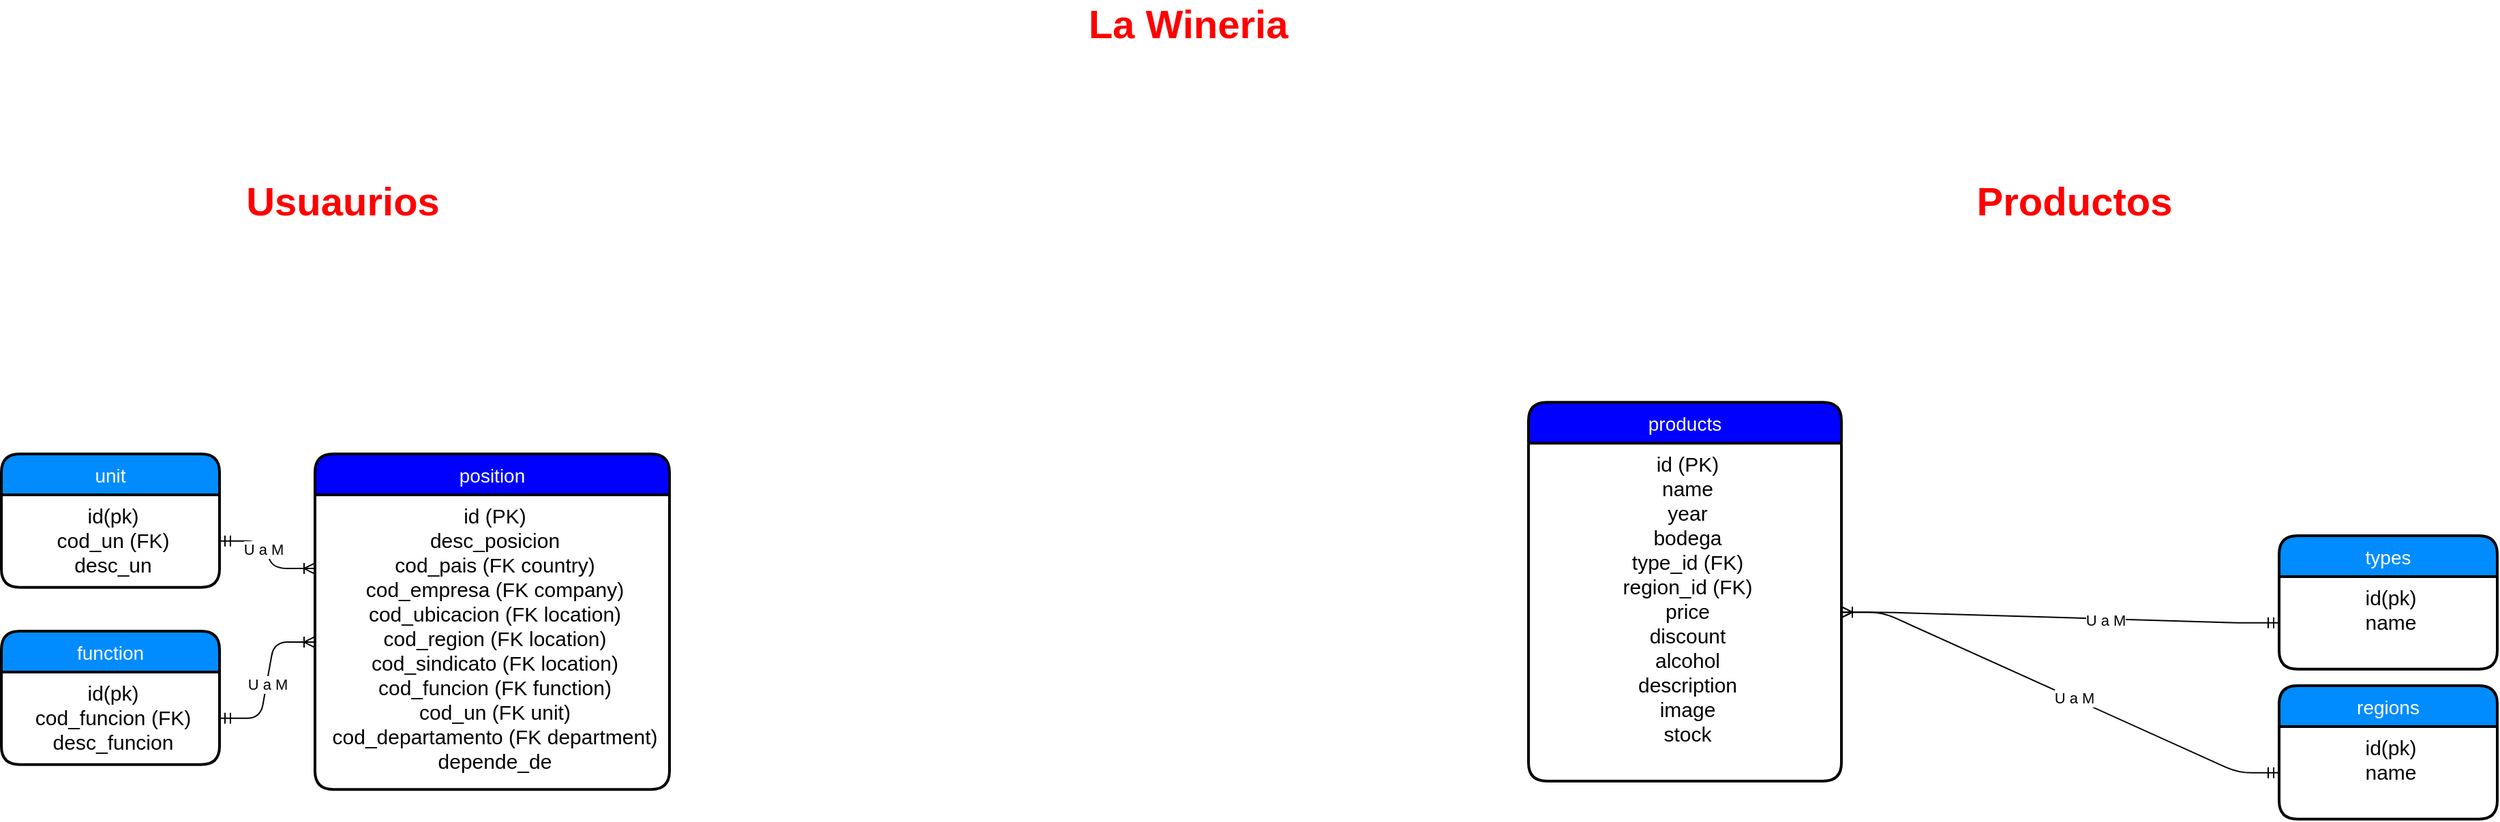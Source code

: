 <mxfile version="13.6.2" type="github">
  <diagram id="R5pfA701NaSD8N2ByGOf" name="Page-1">
    <mxGraphModel dx="3359" dy="529" grid="1" gridSize="10" guides="1" tooltips="1" connect="1" arrows="1" fold="1" page="1" pageScale="1" pageWidth="1169" pageHeight="827" math="0" shadow="0">
      <root>
        <mxCell id="0" />
        <mxCell id="1" parent="0" />
        <mxCell id="119IcOjmTgw26iHcHYF6-54" value="&lt;span style=&quot;font-size: 29px&quot;&gt;&lt;b&gt;La Wineria&lt;/b&gt;&lt;/span&gt;" style="text;html=1;align=center;verticalAlign=middle;resizable=0;points=[];;autosize=1;fontColor=#FF0000;" parent="1" vertex="1">
          <mxGeometry x="-1250" y="50" width="160" height="30" as="geometry" />
        </mxCell>
        <mxCell id="119IcOjmTgw26iHcHYF6-61" style="edgeStyle=orthogonalEdgeStyle;rounded=0;orthogonalLoop=1;jettySize=auto;html=1;exitX=0;exitY=0.25;exitDx=0;exitDy=0;entryX=0.5;entryY=1;entryDx=0;entryDy=0;fontSize=20;strokeColor=none;endArrow=ERoneToMany;endFill=0;startArrow=ERmandOne;startFill=0;" parent="1" edge="1">
          <mxGeometry relative="1" as="geometry">
            <mxPoint x="-874.833" y="496.17" as="targetPoint" />
            <mxPoint x="-670.5" y="390.59" as="sourcePoint" />
          </mxGeometry>
        </mxCell>
        <mxCell id="CLIR_dkmVU7LcoB8GXZn-27" value="" style="edgeStyle=entityRelationEdgeStyle;fontSize=12;html=1;endArrow=ERoneToMany;startArrow=ERmandOne;entryX=0;entryY=0.25;entryDx=0;entryDy=0;" parent="1" source="CLIR_dkmVU7LcoB8GXZn-26" target="CLIR_dkmVU7LcoB8GXZn-31" edge="1">
          <mxGeometry width="100" height="100" relative="1" as="geometry">
            <mxPoint x="-1820" y="536.08" as="sourcePoint" />
            <mxPoint x="-1720" y="436.08" as="targetPoint" />
          </mxGeometry>
        </mxCell>
        <mxCell id="CLIR_dkmVU7LcoB8GXZn-28" value="U a M" style="edgeLabel;html=1;align=center;verticalAlign=middle;resizable=0;points=[];" parent="CLIR_dkmVU7LcoB8GXZn-27" vertex="1" connectable="0">
          <mxGeometry x="-0.11" y="-1" relative="1" as="geometry">
            <mxPoint as="offset" />
          </mxGeometry>
        </mxCell>
        <mxCell id="CLIR_dkmVU7LcoB8GXZn-34" value="" style="edgeStyle=entityRelationEdgeStyle;fontSize=12;html=1;endArrow=ERoneToMany;startArrow=ERmandOne;" parent="1" source="CLIR_dkmVU7LcoB8GXZn-33" target="CLIR_dkmVU7LcoB8GXZn-31" edge="1">
          <mxGeometry width="100" height="100" relative="1" as="geometry">
            <mxPoint x="-1740" y="476.08" as="sourcePoint" />
            <mxPoint x="-1640" y="376.08" as="targetPoint" />
          </mxGeometry>
        </mxCell>
        <mxCell id="CLIR_dkmVU7LcoB8GXZn-35" value="U a M" style="edgeLabel;html=1;align=center;verticalAlign=middle;resizable=0;points=[];fontColor=#000000;" parent="CLIR_dkmVU7LcoB8GXZn-34" vertex="1" connectable="0">
          <mxGeometry x="-0.051" relative="1" as="geometry">
            <mxPoint as="offset" />
          </mxGeometry>
        </mxCell>
        <mxCell id="CLIR_dkmVU7LcoB8GXZn-50" value="" style="edgeStyle=entityRelationEdgeStyle;fontSize=12;html=1;endArrow=ERoneToMany;startArrow=ERmandOne;" parent="1" source="CLIR_dkmVU7LcoB8GXZn-49" target="119IcOjmTgw26iHcHYF6-74" edge="1">
          <mxGeometry width="100" height="100" relative="1" as="geometry">
            <mxPoint x="-999.5" y="700" as="sourcePoint" />
            <mxPoint x="-899.5" y="600" as="targetPoint" />
          </mxGeometry>
        </mxCell>
        <mxCell id="CLIR_dkmVU7LcoB8GXZn-51" value="U a M" style="edgeLabel;html=1;align=center;verticalAlign=middle;resizable=0;points=[];fontColor=#000000;" parent="CLIR_dkmVU7LcoB8GXZn-50" vertex="1" connectable="0">
          <mxGeometry x="-0.206" y="1" relative="1" as="geometry">
            <mxPoint as="offset" />
          </mxGeometry>
        </mxCell>
        <mxCell id="CLIR_dkmVU7LcoB8GXZn-52" value="" style="edgeStyle=entityRelationEdgeStyle;fontSize=12;html=1;endArrow=ERoneToMany;startArrow=ERmandOne;" parent="1" source="CLIR_dkmVU7LcoB8GXZn-47" target="119IcOjmTgw26iHcHYF6-74" edge="1">
          <mxGeometry width="100" height="100" relative="1" as="geometry">
            <mxPoint x="-999.5" y="700" as="sourcePoint" />
            <mxPoint x="-899.5" y="600" as="targetPoint" />
          </mxGeometry>
        </mxCell>
        <mxCell id="CLIR_dkmVU7LcoB8GXZn-53" value="U a M" style="edgeLabel;html=1;align=center;verticalAlign=middle;resizable=0;points=[];fontColor=#000000;" parent="CLIR_dkmVU7LcoB8GXZn-52" vertex="1" connectable="0">
          <mxGeometry x="-0.007" y="2" relative="1" as="geometry">
            <mxPoint x="9.53" y="1.5" as="offset" />
          </mxGeometry>
        </mxCell>
        <mxCell id="XidrcmPHRUJYJWmRy7Ku-38" value="&lt;span style=&quot;font-size: 29px&quot;&gt;&lt;b&gt;Productos&lt;/b&gt;&lt;/span&gt;" style="text;html=1;align=center;verticalAlign=middle;resizable=0;points=[];;autosize=1;fontColor=#FF0000;" parent="1" vertex="1">
          <mxGeometry x="-600" y="180" width="160" height="30" as="geometry" />
        </mxCell>
        <mxCell id="CLIR_dkmVU7LcoB8GXZn-30" value="position" style="swimlane;childLayout=stackLayout;horizontal=1;startSize=30;horizontalStack=0;fontColor=#FFFFFF;rounded=1;fontSize=14;fontStyle=0;strokeWidth=2;resizeParent=0;resizeLast=1;shadow=0;dashed=0;align=center;glass=0;comic=0;fillColor=#0000FF;" parent="1" vertex="1">
          <mxGeometry x="-1810" y="380.0" width="260" height="246.08" as="geometry" />
        </mxCell>
        <mxCell id="CLIR_dkmVU7LcoB8GXZn-31" value="id (PK)&#xa;desc_posicion&#xa;cod_pais (FK country)&#xa;cod_empresa (FK company)&#xa;cod_ubicacion (FK location)&#xa;cod_region (FK location)&#xa;cod_sindicato (FK location)&#xa;cod_funcion (FK function)&#xa;cod_un (FK unit)&#xa;cod_departamento (FK department)&#xa;depende_de" style="align=center;strokeColor=none;fillColor=none;spacingLeft=4;fontSize=15;verticalAlign=top;resizable=0;rotatable=0;part=1;" parent="CLIR_dkmVU7LcoB8GXZn-30" vertex="1">
          <mxGeometry y="30" width="260" height="216.08" as="geometry" />
        </mxCell>
        <mxCell id="CLIR_dkmVU7LcoB8GXZn-25" value="unit" style="swimlane;childLayout=stackLayout;horizontal=1;startSize=30;horizontalStack=0;fillColor=#008cff;fontColor=#FFFFFF;rounded=1;fontSize=14;fontStyle=0;strokeWidth=2;resizeParent=0;resizeLast=1;shadow=0;dashed=0;align=center;glass=0;comic=0;" parent="1" vertex="1">
          <mxGeometry x="-2040" y="380.0" width="160" height="97.83" as="geometry" />
        </mxCell>
        <mxCell id="CLIR_dkmVU7LcoB8GXZn-26" value="id(pk)&#xa;cod_un (FK)&#xa;desc_un" style="align=center;strokeColor=none;fillColor=none;spacingLeft=4;fontSize=15;verticalAlign=top;resizable=0;rotatable=0;part=1;" parent="CLIR_dkmVU7LcoB8GXZn-25" vertex="1">
          <mxGeometry y="30" width="160" height="67.83" as="geometry" />
        </mxCell>
        <mxCell id="CLIR_dkmVU7LcoB8GXZn-32" value="function" style="swimlane;childLayout=stackLayout;horizontal=1;startSize=30;horizontalStack=0;fillColor=#008cff;fontColor=#FFFFFF;rounded=1;fontSize=14;fontStyle=0;strokeWidth=2;resizeParent=0;resizeLast=1;shadow=0;dashed=0;align=center;glass=0;comic=0;" parent="1" vertex="1">
          <mxGeometry x="-2040" y="510.0" width="160" height="97.83" as="geometry">
            <mxRectangle x="-1610" y="623.92" width="80" height="30" as="alternateBounds" />
          </mxGeometry>
        </mxCell>
        <mxCell id="CLIR_dkmVU7LcoB8GXZn-33" value="id(pk)&#xa;cod_funcion (FK)&#xa;desc_funcion" style="align=center;strokeColor=none;fillColor=none;spacingLeft=4;fontSize=15;verticalAlign=top;resizable=0;rotatable=0;part=1;" parent="CLIR_dkmVU7LcoB8GXZn-32" vertex="1">
          <mxGeometry y="30" width="160" height="67.83" as="geometry" />
        </mxCell>
        <mxCell id="AehaRHMQvMuTLqHuPT1a-1" value="&lt;span style=&quot;font-size: 29px&quot;&gt;&lt;b&gt;Usuaurios&lt;/b&gt;&lt;/span&gt;" style="text;html=1;align=center;verticalAlign=middle;resizable=0;points=[];;autosize=1;fontColor=#FF0000;" vertex="1" parent="1">
          <mxGeometry x="-1870" y="180" width="160" height="30" as="geometry" />
        </mxCell>
        <mxCell id="CLIR_dkmVU7LcoB8GXZn-46" value="regions" style="swimlane;childLayout=stackLayout;horizontal=1;startSize=30;horizontalStack=0;fillColor=#008cff;fontColor=#FFFFFF;rounded=1;fontSize=14;fontStyle=0;strokeWidth=2;resizeParent=0;resizeLast=1;shadow=0;dashed=0;align=center;glass=0;comic=0;" parent="1" vertex="1">
          <mxGeometry x="-369.5" y="550.01" width="160" height="97.83" as="geometry" />
        </mxCell>
        <mxCell id="CLIR_dkmVU7LcoB8GXZn-47" value="id(pk)&#xa;name" style="align=center;strokeColor=none;fillColor=none;spacingLeft=4;fontSize=15;verticalAlign=top;resizable=0;rotatable=0;part=1;" parent="CLIR_dkmVU7LcoB8GXZn-46" vertex="1">
          <mxGeometry y="30" width="160" height="67.83" as="geometry" />
        </mxCell>
        <mxCell id="CLIR_dkmVU7LcoB8GXZn-48" value="types" style="swimlane;childLayout=stackLayout;horizontal=1;startSize=30;horizontalStack=0;fillColor=#008cff;fontColor=#FFFFFF;rounded=1;fontSize=14;fontStyle=0;strokeWidth=2;resizeParent=0;resizeLast=1;shadow=0;dashed=0;align=center;glass=0;comic=0;" parent="1" vertex="1">
          <mxGeometry x="-369.5" y="440" width="160" height="97.83" as="geometry" />
        </mxCell>
        <mxCell id="CLIR_dkmVU7LcoB8GXZn-49" value="id(pk)&#xa;name" style="align=center;strokeColor=none;fillColor=none;spacingLeft=4;fontSize=15;verticalAlign=top;resizable=0;rotatable=0;part=1;" parent="CLIR_dkmVU7LcoB8GXZn-48" vertex="1">
          <mxGeometry y="30" width="160" height="67.83" as="geometry" />
        </mxCell>
        <mxCell id="119IcOjmTgw26iHcHYF6-73" value="products" style="swimlane;childLayout=stackLayout;horizontal=1;startSize=30;horizontalStack=0;fontColor=#FFFFFF;rounded=1;fontSize=14;fontStyle=0;strokeWidth=2;resizeParent=0;resizeLast=1;shadow=0;dashed=0;align=center;glass=0;comic=0;fillColor=#0000FF;" parent="1" vertex="1">
          <mxGeometry x="-920" y="342.17" width="229.5" height="277.83" as="geometry" />
        </mxCell>
        <mxCell id="119IcOjmTgw26iHcHYF6-74" value="id (PK)&#xa;name&#xa;year&#xa;bodega&#xa;type_id (FK)&#xa;region_id (FK)&#xa;price&#xa;discount&#xa;alcohol&#xa;description&#xa;image&#xa;stock" style="align=center;strokeColor=none;fillColor=none;spacingLeft=4;fontSize=15;verticalAlign=top;resizable=0;rotatable=0;part=1;" parent="119IcOjmTgw26iHcHYF6-73" vertex="1">
          <mxGeometry y="30" width="229.5" height="247.83" as="geometry" />
        </mxCell>
      </root>
    </mxGraphModel>
  </diagram>
</mxfile>
